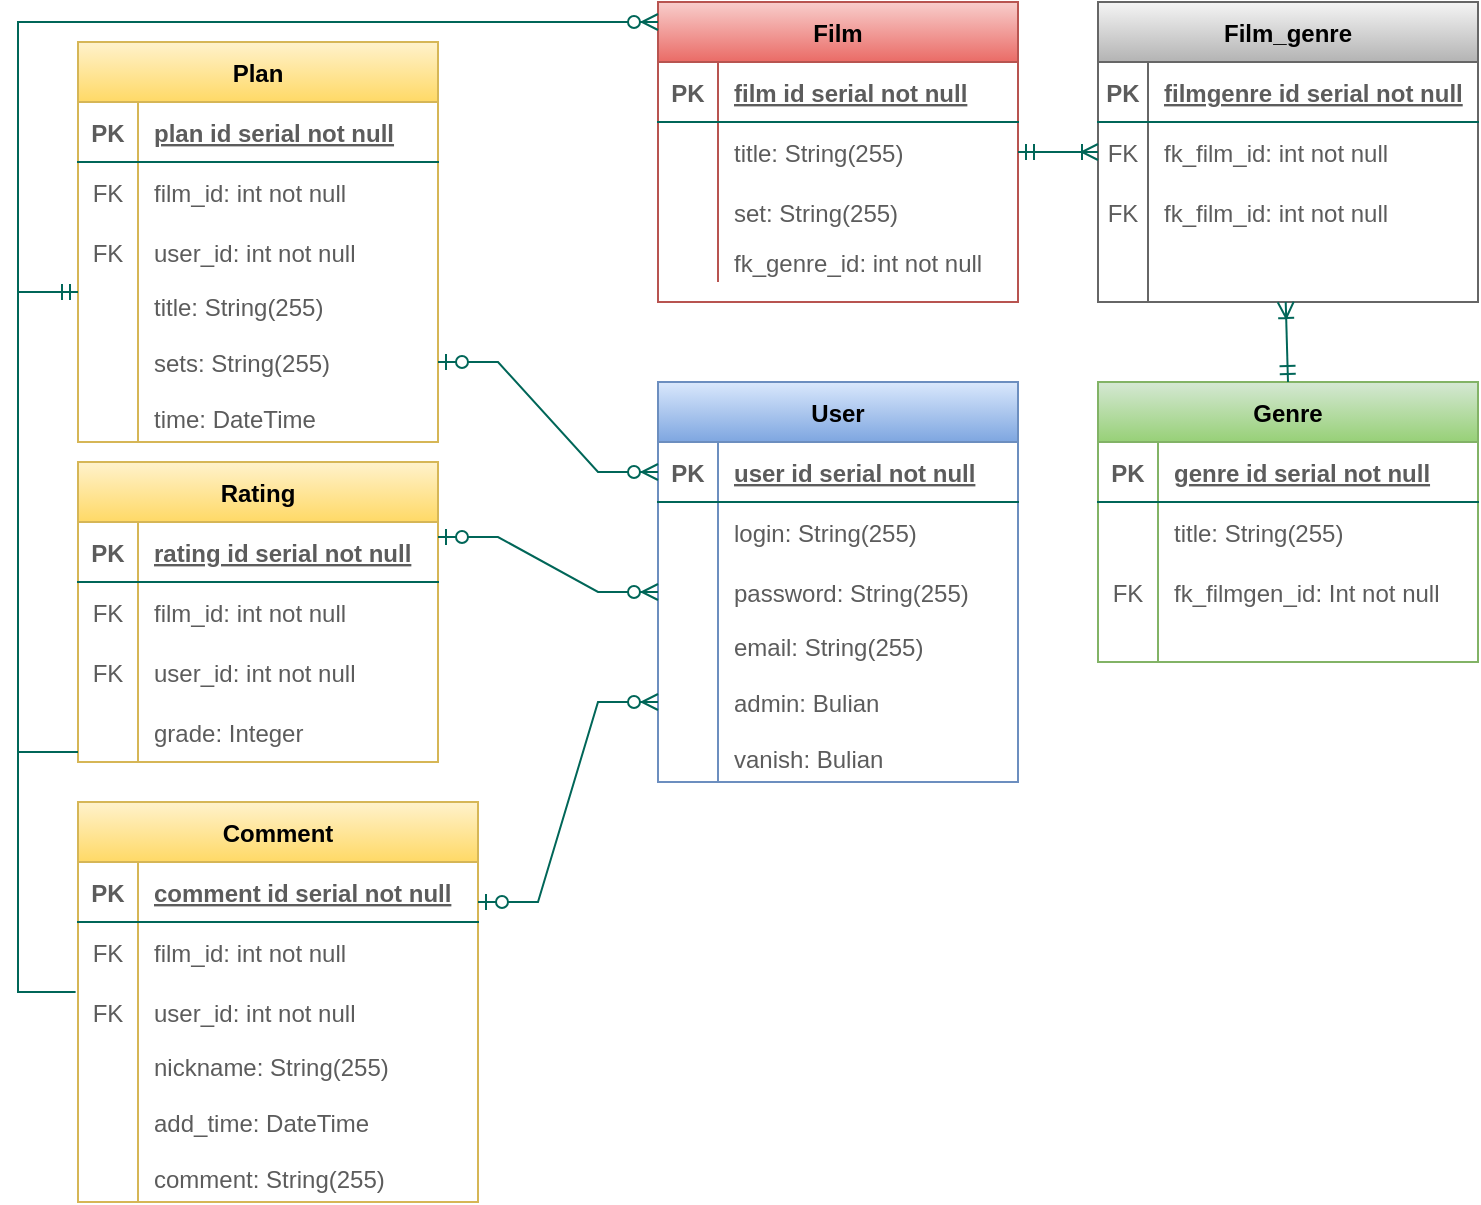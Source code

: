 <mxfile version="16.2.6" type="device"><diagram id="C5RBs43oDa-KdzZeNtuy" name="Page-1"><mxGraphModel dx="674" dy="732" grid="1" gridSize="10" guides="1" tooltips="1" connect="1" arrows="1" fold="1" page="1" pageScale="1" pageWidth="827" pageHeight="1169" math="0" shadow="0"><root><mxCell id="WIyWlLk6GJQsqaUBKTNV-0"/><mxCell id="WIyWlLk6GJQsqaUBKTNV-1" parent="WIyWlLk6GJQsqaUBKTNV-0"/><mxCell id="7PtZCL9ghl5IXicYN3gm-0" value="User" style="shape=table;startSize=30;container=1;collapsible=1;childLayout=tableLayout;fixedRows=1;rowLines=0;fontStyle=1;align=center;resizeLast=1;fillColor=#dae8fc;strokeColor=#6c8ebf;gradientColor=#7ea6e0;" parent="WIyWlLk6GJQsqaUBKTNV-1" vertex="1"><mxGeometry x="370" y="230" width="180" height="200" as="geometry"/></mxCell><mxCell id="7PtZCL9ghl5IXicYN3gm-1" value="" style="shape=partialRectangle;collapsible=0;dropTarget=0;pointerEvents=0;fillColor=none;top=0;left=0;bottom=1;right=0;points=[[0,0.5],[1,0.5]];portConstraint=eastwest;strokeColor=#006658;fontColor=#5C5C5C;" parent="7PtZCL9ghl5IXicYN3gm-0" vertex="1"><mxGeometry y="30" width="180" height="30" as="geometry"/></mxCell><mxCell id="7PtZCL9ghl5IXicYN3gm-2" value="PK" style="shape=partialRectangle;connectable=0;fillColor=none;top=0;left=0;bottom=0;right=0;fontStyle=1;overflow=hidden;strokeColor=#006658;fontColor=#5C5C5C;" parent="7PtZCL9ghl5IXicYN3gm-1" vertex="1"><mxGeometry width="30" height="30" as="geometry"><mxRectangle width="30" height="30" as="alternateBounds"/></mxGeometry></mxCell><mxCell id="7PtZCL9ghl5IXicYN3gm-3" value="user id serial not null" style="shape=partialRectangle;connectable=0;fillColor=none;top=0;left=0;bottom=0;right=0;align=left;spacingLeft=6;fontStyle=5;overflow=hidden;strokeColor=#006658;fontColor=#5C5C5C;" parent="7PtZCL9ghl5IXicYN3gm-1" vertex="1"><mxGeometry x="30" width="150" height="30" as="geometry"><mxRectangle width="150" height="30" as="alternateBounds"/></mxGeometry></mxCell><mxCell id="7PtZCL9ghl5IXicYN3gm-4" value="" style="shape=partialRectangle;collapsible=0;dropTarget=0;pointerEvents=0;fillColor=none;top=0;left=0;bottom=0;right=0;points=[[0,0.5],[1,0.5]];portConstraint=eastwest;strokeColor=#006658;fontColor=#5C5C5C;" parent="7PtZCL9ghl5IXicYN3gm-0" vertex="1"><mxGeometry y="60" width="180" height="30" as="geometry"/></mxCell><mxCell id="7PtZCL9ghl5IXicYN3gm-5" value="" style="shape=partialRectangle;connectable=0;fillColor=none;top=0;left=0;bottom=0;right=0;editable=1;overflow=hidden;strokeColor=#006658;fontColor=#5C5C5C;" parent="7PtZCL9ghl5IXicYN3gm-4" vertex="1"><mxGeometry width="30" height="30" as="geometry"><mxRectangle width="30" height="30" as="alternateBounds"/></mxGeometry></mxCell><mxCell id="7PtZCL9ghl5IXicYN3gm-6" value="login: String(255)" style="shape=partialRectangle;connectable=0;fillColor=none;top=0;left=0;bottom=0;right=0;align=left;spacingLeft=6;overflow=hidden;strokeColor=#006658;fontColor=#5C5C5C;" parent="7PtZCL9ghl5IXicYN3gm-4" vertex="1"><mxGeometry x="30" width="150" height="30" as="geometry"><mxRectangle width="150" height="30" as="alternateBounds"/></mxGeometry></mxCell><mxCell id="7PtZCL9ghl5IXicYN3gm-7" value="" style="shape=partialRectangle;collapsible=0;dropTarget=0;pointerEvents=0;fillColor=none;top=0;left=0;bottom=0;right=0;points=[[0,0.5],[1,0.5]];portConstraint=eastwest;strokeColor=#006658;fontColor=#5C5C5C;" parent="7PtZCL9ghl5IXicYN3gm-0" vertex="1"><mxGeometry y="90" width="180" height="30" as="geometry"/></mxCell><mxCell id="7PtZCL9ghl5IXicYN3gm-8" value="" style="shape=partialRectangle;connectable=0;fillColor=none;top=0;left=0;bottom=0;right=0;editable=1;overflow=hidden;strokeColor=#006658;fontColor=#5C5C5C;" parent="7PtZCL9ghl5IXicYN3gm-7" vertex="1"><mxGeometry width="30" height="30" as="geometry"><mxRectangle width="30" height="30" as="alternateBounds"/></mxGeometry></mxCell><mxCell id="7PtZCL9ghl5IXicYN3gm-9" value="password: String(255)" style="shape=partialRectangle;connectable=0;fillColor=none;top=0;left=0;bottom=0;right=0;align=left;spacingLeft=6;overflow=hidden;strokeColor=#006658;fontColor=#5C5C5C;" parent="7PtZCL9ghl5IXicYN3gm-7" vertex="1"><mxGeometry x="30" width="150" height="30" as="geometry"><mxRectangle width="150" height="30" as="alternateBounds"/></mxGeometry></mxCell><mxCell id="7PtZCL9ghl5IXicYN3gm-10" value="" style="shape=partialRectangle;collapsible=0;dropTarget=0;pointerEvents=0;fillColor=none;top=0;left=0;bottom=0;right=0;points=[[0,0.5],[1,0.5]];portConstraint=eastwest;strokeColor=#006658;fontColor=#5C5C5C;" parent="7PtZCL9ghl5IXicYN3gm-0" vertex="1"><mxGeometry y="120" width="180" height="80" as="geometry"/></mxCell><mxCell id="7PtZCL9ghl5IXicYN3gm-11" value="" style="shape=partialRectangle;connectable=0;fillColor=none;top=0;left=0;bottom=0;right=0;editable=1;overflow=hidden;strokeColor=#006658;fontColor=#5C5C5C;" parent="7PtZCL9ghl5IXicYN3gm-10" vertex="1"><mxGeometry width="30" height="80" as="geometry"><mxRectangle width="30" height="80" as="alternateBounds"/></mxGeometry></mxCell><mxCell id="7PtZCL9ghl5IXicYN3gm-12" value="email: String(255)&#10;&#10;admin: Bulian&#10;&#10;vanish: Bulian" style="shape=partialRectangle;connectable=0;fillColor=none;top=0;left=0;bottom=0;right=0;align=left;spacingLeft=6;overflow=hidden;strokeColor=#006658;fontColor=#5C5C5C;" parent="7PtZCL9ghl5IXicYN3gm-10" vertex="1"><mxGeometry x="30" width="150" height="80" as="geometry"><mxRectangle width="150" height="80" as="alternateBounds"/></mxGeometry></mxCell><mxCell id="7PtZCL9ghl5IXicYN3gm-36" value="Film" style="shape=table;startSize=30;container=1;collapsible=1;childLayout=tableLayout;fixedRows=1;rowLines=0;fontStyle=1;align=center;resizeLast=1;fillColor=#f8cecc;strokeColor=#b85450;gradientColor=#ea6b66;" parent="WIyWlLk6GJQsqaUBKTNV-1" vertex="1"><mxGeometry x="370" y="40" width="180" height="150" as="geometry"/></mxCell><mxCell id="7PtZCL9ghl5IXicYN3gm-37" value="" style="shape=partialRectangle;collapsible=0;dropTarget=0;pointerEvents=0;fillColor=none;top=0;left=0;bottom=1;right=0;points=[[0,0.5],[1,0.5]];portConstraint=eastwest;strokeColor=#006658;fontColor=#5C5C5C;" parent="7PtZCL9ghl5IXicYN3gm-36" vertex="1"><mxGeometry y="30" width="180" height="30" as="geometry"/></mxCell><mxCell id="7PtZCL9ghl5IXicYN3gm-38" value="PK" style="shape=partialRectangle;connectable=0;fillColor=none;top=0;left=0;bottom=0;right=0;fontStyle=1;overflow=hidden;strokeColor=#006658;fontColor=#5C5C5C;" parent="7PtZCL9ghl5IXicYN3gm-37" vertex="1"><mxGeometry width="30" height="30" as="geometry"><mxRectangle width="30" height="30" as="alternateBounds"/></mxGeometry></mxCell><mxCell id="7PtZCL9ghl5IXicYN3gm-39" value="film id serial not null" style="shape=partialRectangle;connectable=0;fillColor=none;top=0;left=0;bottom=0;right=0;align=left;spacingLeft=6;fontStyle=5;overflow=hidden;strokeColor=#006658;fontColor=#5C5C5C;" parent="7PtZCL9ghl5IXicYN3gm-37" vertex="1"><mxGeometry x="30" width="150" height="30" as="geometry"><mxRectangle width="150" height="30" as="alternateBounds"/></mxGeometry></mxCell><mxCell id="7PtZCL9ghl5IXicYN3gm-40" value="" style="shape=partialRectangle;collapsible=0;dropTarget=0;pointerEvents=0;fillColor=none;top=0;left=0;bottom=0;right=0;points=[[0,0.5],[1,0.5]];portConstraint=eastwest;strokeColor=#006658;fontColor=#5C5C5C;" parent="7PtZCL9ghl5IXicYN3gm-36" vertex="1"><mxGeometry y="60" width="180" height="30" as="geometry"/></mxCell><mxCell id="7PtZCL9ghl5IXicYN3gm-41" value="" style="shape=partialRectangle;connectable=0;fillColor=none;top=0;left=0;bottom=0;right=0;editable=1;overflow=hidden;strokeColor=#006658;fontColor=#5C5C5C;" parent="7PtZCL9ghl5IXicYN3gm-40" vertex="1"><mxGeometry width="30" height="30" as="geometry"><mxRectangle width="30" height="30" as="alternateBounds"/></mxGeometry></mxCell><mxCell id="7PtZCL9ghl5IXicYN3gm-42" value="title: String(255)" style="shape=partialRectangle;connectable=0;fillColor=none;top=0;left=0;bottom=0;right=0;align=left;spacingLeft=6;overflow=hidden;strokeColor=#006658;fontColor=#5C5C5C;" parent="7PtZCL9ghl5IXicYN3gm-40" vertex="1"><mxGeometry x="30" width="150" height="30" as="geometry"><mxRectangle width="150" height="30" as="alternateBounds"/></mxGeometry></mxCell><mxCell id="7PtZCL9ghl5IXicYN3gm-43" value="" style="shape=partialRectangle;collapsible=0;dropTarget=0;pointerEvents=0;fillColor=none;top=0;left=0;bottom=0;right=0;points=[[0,0.5],[1,0.5]];portConstraint=eastwest;strokeColor=#006658;fontColor=#5C5C5C;" parent="7PtZCL9ghl5IXicYN3gm-36" vertex="1"><mxGeometry y="90" width="180" height="30" as="geometry"/></mxCell><mxCell id="7PtZCL9ghl5IXicYN3gm-44" value="" style="shape=partialRectangle;connectable=0;fillColor=none;top=0;left=0;bottom=0;right=0;editable=1;overflow=hidden;strokeColor=#006658;fontColor=#5C5C5C;" parent="7PtZCL9ghl5IXicYN3gm-43" vertex="1"><mxGeometry width="30" height="30" as="geometry"><mxRectangle width="30" height="30" as="alternateBounds"/></mxGeometry></mxCell><mxCell id="7PtZCL9ghl5IXicYN3gm-45" value="set: String(255)" style="shape=partialRectangle;connectable=0;fillColor=none;top=0;left=0;bottom=0;right=0;align=left;spacingLeft=6;overflow=hidden;strokeColor=#006658;fontColor=#5C5C5C;" parent="7PtZCL9ghl5IXicYN3gm-43" vertex="1"><mxGeometry x="30" width="150" height="30" as="geometry"><mxRectangle width="150" height="30" as="alternateBounds"/></mxGeometry></mxCell><mxCell id="7PtZCL9ghl5IXicYN3gm-46" value="" style="shape=partialRectangle;collapsible=0;dropTarget=0;pointerEvents=0;fillColor=none;top=0;left=0;bottom=0;right=0;points=[[0,0.5],[1,0.5]];portConstraint=eastwest;strokeColor=#006658;fontColor=#5C5C5C;" parent="7PtZCL9ghl5IXicYN3gm-36" vertex="1"><mxGeometry y="120" width="180" height="20" as="geometry"/></mxCell><mxCell id="7PtZCL9ghl5IXicYN3gm-47" value="&#10;&#10;FK" style="shape=partialRectangle;connectable=0;fillColor=none;top=0;left=0;bottom=0;right=0;editable=1;overflow=hidden;strokeColor=#006658;fontColor=#5C5C5C;" parent="7PtZCL9ghl5IXicYN3gm-46" vertex="1"><mxGeometry width="30" height="20" as="geometry"><mxRectangle width="30" height="20" as="alternateBounds"/></mxGeometry></mxCell><mxCell id="7PtZCL9ghl5IXicYN3gm-48" value="fk_genre_id: int not null" style="shape=partialRectangle;connectable=0;fillColor=none;top=0;left=0;bottom=0;right=0;align=left;spacingLeft=6;overflow=hidden;strokeColor=#006658;fontColor=#5C5C5C;" parent="7PtZCL9ghl5IXicYN3gm-46" vertex="1"><mxGeometry x="30" width="150" height="20" as="geometry"><mxRectangle width="150" height="20" as="alternateBounds"/></mxGeometry></mxCell><mxCell id="7PtZCL9ghl5IXicYN3gm-51" value="Genre" style="shape=table;startSize=30;container=1;collapsible=1;childLayout=tableLayout;fixedRows=1;rowLines=0;fontStyle=1;align=center;resizeLast=1;fillColor=#d5e8d4;strokeColor=#82b366;gradientColor=#97d077;" parent="WIyWlLk6GJQsqaUBKTNV-1" vertex="1"><mxGeometry x="590" y="230" width="190" height="140" as="geometry"/></mxCell><mxCell id="7PtZCL9ghl5IXicYN3gm-52" value="" style="shape=partialRectangle;collapsible=0;dropTarget=0;pointerEvents=0;fillColor=none;top=0;left=0;bottom=1;right=0;points=[[0,0.5],[1,0.5]];portConstraint=eastwest;strokeColor=#006658;fontColor=#5C5C5C;" parent="7PtZCL9ghl5IXicYN3gm-51" vertex="1"><mxGeometry y="30" width="190" height="30" as="geometry"/></mxCell><mxCell id="7PtZCL9ghl5IXicYN3gm-53" value="PK" style="shape=partialRectangle;connectable=0;fillColor=none;top=0;left=0;bottom=0;right=0;fontStyle=1;overflow=hidden;strokeColor=#006658;fontColor=#5C5C5C;" parent="7PtZCL9ghl5IXicYN3gm-52" vertex="1"><mxGeometry width="30" height="30" as="geometry"><mxRectangle width="30" height="30" as="alternateBounds"/></mxGeometry></mxCell><mxCell id="7PtZCL9ghl5IXicYN3gm-54" value="genre id serial not null" style="shape=partialRectangle;connectable=0;fillColor=none;top=0;left=0;bottom=0;right=0;align=left;spacingLeft=6;fontStyle=5;overflow=hidden;strokeColor=#006658;fontColor=#5C5C5C;" parent="7PtZCL9ghl5IXicYN3gm-52" vertex="1"><mxGeometry x="30" width="160" height="30" as="geometry"><mxRectangle width="160" height="30" as="alternateBounds"/></mxGeometry></mxCell><mxCell id="7PtZCL9ghl5IXicYN3gm-55" value="" style="shape=partialRectangle;collapsible=0;dropTarget=0;pointerEvents=0;fillColor=none;top=0;left=0;bottom=0;right=0;points=[[0,0.5],[1,0.5]];portConstraint=eastwest;strokeColor=#006658;fontColor=#5C5C5C;" parent="7PtZCL9ghl5IXicYN3gm-51" vertex="1"><mxGeometry y="60" width="190" height="30" as="geometry"/></mxCell><mxCell id="7PtZCL9ghl5IXicYN3gm-56" value="" style="shape=partialRectangle;connectable=0;fillColor=none;top=0;left=0;bottom=0;right=0;editable=1;overflow=hidden;strokeColor=#006658;fontColor=#5C5C5C;" parent="7PtZCL9ghl5IXicYN3gm-55" vertex="1"><mxGeometry width="30" height="30" as="geometry"><mxRectangle width="30" height="30" as="alternateBounds"/></mxGeometry></mxCell><mxCell id="7PtZCL9ghl5IXicYN3gm-57" value="title: String(255)" style="shape=partialRectangle;connectable=0;fillColor=none;top=0;left=0;bottom=0;right=0;align=left;spacingLeft=6;overflow=hidden;strokeColor=#006658;fontColor=#5C5C5C;" parent="7PtZCL9ghl5IXicYN3gm-55" vertex="1"><mxGeometry x="30" width="160" height="30" as="geometry"><mxRectangle width="160" height="30" as="alternateBounds"/></mxGeometry></mxCell><mxCell id="7PtZCL9ghl5IXicYN3gm-58" value="" style="shape=partialRectangle;collapsible=0;dropTarget=0;pointerEvents=0;fillColor=none;top=0;left=0;bottom=0;right=0;points=[[0,0.5],[1,0.5]];portConstraint=eastwest;strokeColor=#006658;fontColor=#5C5C5C;" parent="7PtZCL9ghl5IXicYN3gm-51" vertex="1"><mxGeometry y="90" width="190" height="30" as="geometry"/></mxCell><mxCell id="7PtZCL9ghl5IXicYN3gm-59" value="FK" style="shape=partialRectangle;connectable=0;fillColor=none;top=0;left=0;bottom=0;right=0;editable=1;overflow=hidden;strokeColor=#006658;fontColor=#5C5C5C;" parent="7PtZCL9ghl5IXicYN3gm-58" vertex="1"><mxGeometry width="30" height="30" as="geometry"><mxRectangle width="30" height="30" as="alternateBounds"/></mxGeometry></mxCell><mxCell id="7PtZCL9ghl5IXicYN3gm-60" value="fk_filmgen_id: Int not null" style="shape=partialRectangle;connectable=0;fillColor=none;top=0;left=0;bottom=0;right=0;align=left;spacingLeft=6;overflow=hidden;strokeColor=#006658;fontColor=#5C5C5C;" parent="7PtZCL9ghl5IXicYN3gm-58" vertex="1"><mxGeometry x="30" width="160" height="30" as="geometry"><mxRectangle width="160" height="30" as="alternateBounds"/></mxGeometry></mxCell><mxCell id="7PtZCL9ghl5IXicYN3gm-61" value="" style="shape=partialRectangle;collapsible=0;dropTarget=0;pointerEvents=0;fillColor=none;top=0;left=0;bottom=0;right=0;points=[[0,0.5],[1,0.5]];portConstraint=eastwest;strokeColor=#006658;fontColor=#5C5C5C;" parent="7PtZCL9ghl5IXicYN3gm-51" vertex="1"><mxGeometry y="120" width="190" height="20" as="geometry"/></mxCell><mxCell id="7PtZCL9ghl5IXicYN3gm-62" value="" style="shape=partialRectangle;connectable=0;fillColor=none;top=0;left=0;bottom=0;right=0;editable=1;overflow=hidden;strokeColor=#006658;fontColor=#5C5C5C;" parent="7PtZCL9ghl5IXicYN3gm-61" vertex="1"><mxGeometry width="30" height="20" as="geometry"><mxRectangle width="30" height="20" as="alternateBounds"/></mxGeometry></mxCell><mxCell id="7PtZCL9ghl5IXicYN3gm-63" value="" style="shape=partialRectangle;connectable=0;fillColor=none;top=0;left=0;bottom=0;right=0;align=left;spacingLeft=6;overflow=hidden;strokeColor=#006658;fontColor=#5C5C5C;" parent="7PtZCL9ghl5IXicYN3gm-61" vertex="1"><mxGeometry x="30" width="160" height="20" as="geometry"><mxRectangle width="160" height="20" as="alternateBounds"/></mxGeometry></mxCell><mxCell id="7PtZCL9ghl5IXicYN3gm-64" value="Film_genre" style="shape=table;startSize=30;container=1;collapsible=1;childLayout=tableLayout;fixedRows=1;rowLines=0;fontStyle=1;align=center;resizeLast=1;fillColor=#f5f5f5;strokeColor=#666666;gradientColor=#b3b3b3;" parent="WIyWlLk6GJQsqaUBKTNV-1" vertex="1"><mxGeometry x="590" y="40" width="190" height="150" as="geometry"/></mxCell><mxCell id="7PtZCL9ghl5IXicYN3gm-65" value="" style="shape=partialRectangle;collapsible=0;dropTarget=0;pointerEvents=0;fillColor=none;top=0;left=0;bottom=1;right=0;points=[[0,0.5],[1,0.5]];portConstraint=eastwest;strokeColor=#006658;fontColor=#5C5C5C;" parent="7PtZCL9ghl5IXicYN3gm-64" vertex="1"><mxGeometry y="30" width="190" height="30" as="geometry"/></mxCell><mxCell id="7PtZCL9ghl5IXicYN3gm-66" value="PK" style="shape=partialRectangle;connectable=0;fillColor=none;top=0;left=0;bottom=0;right=0;fontStyle=1;overflow=hidden;strokeColor=#006658;fontColor=#5C5C5C;" parent="7PtZCL9ghl5IXicYN3gm-65" vertex="1"><mxGeometry width="25" height="30" as="geometry"><mxRectangle width="25" height="30" as="alternateBounds"/></mxGeometry></mxCell><mxCell id="7PtZCL9ghl5IXicYN3gm-67" value="filmgenre id serial not null" style="shape=partialRectangle;connectable=0;fillColor=none;top=0;left=0;bottom=0;right=0;align=left;spacingLeft=6;fontStyle=5;overflow=hidden;strokeColor=#006658;fontColor=#5C5C5C;" parent="7PtZCL9ghl5IXicYN3gm-65" vertex="1"><mxGeometry x="25" width="165" height="30" as="geometry"><mxRectangle width="165" height="30" as="alternateBounds"/></mxGeometry></mxCell><mxCell id="7PtZCL9ghl5IXicYN3gm-68" value="" style="shape=partialRectangle;collapsible=0;dropTarget=0;pointerEvents=0;fillColor=none;top=0;left=0;bottom=0;right=0;points=[[0,0.5],[1,0.5]];portConstraint=eastwest;strokeColor=#006658;fontColor=#5C5C5C;" parent="7PtZCL9ghl5IXicYN3gm-64" vertex="1"><mxGeometry y="60" width="190" height="30" as="geometry"/></mxCell><mxCell id="7PtZCL9ghl5IXicYN3gm-69" value="FK" style="shape=partialRectangle;connectable=0;fillColor=none;top=0;left=0;bottom=0;right=0;editable=1;overflow=hidden;strokeColor=#006658;fontColor=#5C5C5C;" parent="7PtZCL9ghl5IXicYN3gm-68" vertex="1"><mxGeometry width="25" height="30" as="geometry"><mxRectangle width="25" height="30" as="alternateBounds"/></mxGeometry></mxCell><mxCell id="7PtZCL9ghl5IXicYN3gm-70" value="fk_film_id: int not null" style="shape=partialRectangle;connectable=0;fillColor=none;top=0;left=0;bottom=0;right=0;align=left;spacingLeft=6;overflow=hidden;strokeColor=#006658;fontColor=#5C5C5C;" parent="7PtZCL9ghl5IXicYN3gm-68" vertex="1"><mxGeometry x="25" width="165" height="30" as="geometry"><mxRectangle width="165" height="30" as="alternateBounds"/></mxGeometry></mxCell><mxCell id="7PtZCL9ghl5IXicYN3gm-71" value="" style="shape=partialRectangle;collapsible=0;dropTarget=0;pointerEvents=0;fillColor=none;top=0;left=0;bottom=0;right=0;points=[[0,0.5],[1,0.5]];portConstraint=eastwest;strokeColor=#006658;fontColor=#5C5C5C;" parent="7PtZCL9ghl5IXicYN3gm-64" vertex="1"><mxGeometry y="90" width="190" height="30" as="geometry"/></mxCell><mxCell id="7PtZCL9ghl5IXicYN3gm-72" value="FK" style="shape=partialRectangle;connectable=0;fillColor=none;top=0;left=0;bottom=0;right=0;editable=1;overflow=hidden;strokeColor=#006658;fontColor=#5C5C5C;" parent="7PtZCL9ghl5IXicYN3gm-71" vertex="1"><mxGeometry width="25" height="30" as="geometry"><mxRectangle width="25" height="30" as="alternateBounds"/></mxGeometry></mxCell><mxCell id="7PtZCL9ghl5IXicYN3gm-73" value="fk_film_id: int not null" style="shape=partialRectangle;connectable=0;fillColor=none;top=0;left=0;bottom=0;right=0;align=left;spacingLeft=6;overflow=hidden;strokeColor=#006658;fontColor=#5C5C5C;" parent="7PtZCL9ghl5IXicYN3gm-71" vertex="1"><mxGeometry x="25" width="165" height="30" as="geometry"><mxRectangle width="165" height="30" as="alternateBounds"/></mxGeometry></mxCell><mxCell id="7PtZCL9ghl5IXicYN3gm-74" value="" style="shape=partialRectangle;collapsible=0;dropTarget=0;pointerEvents=0;fillColor=none;top=0;left=0;bottom=0;right=0;points=[[0,0.5],[1,0.5]];portConstraint=eastwest;strokeColor=#006658;fontColor=#5C5C5C;" parent="7PtZCL9ghl5IXicYN3gm-64" vertex="1"><mxGeometry y="120" width="190" height="30" as="geometry"/></mxCell><mxCell id="7PtZCL9ghl5IXicYN3gm-75" value="" style="shape=partialRectangle;connectable=0;fillColor=none;top=0;left=0;bottom=0;right=0;editable=1;overflow=hidden;strokeColor=#006658;fontColor=#5C5C5C;" parent="7PtZCL9ghl5IXicYN3gm-74" vertex="1"><mxGeometry width="25" height="30" as="geometry"><mxRectangle width="25" height="30" as="alternateBounds"/></mxGeometry></mxCell><mxCell id="7PtZCL9ghl5IXicYN3gm-76" value="" style="shape=partialRectangle;connectable=0;fillColor=none;top=0;left=0;bottom=0;right=0;align=left;spacingLeft=6;overflow=hidden;strokeColor=#006658;fontColor=#5C5C5C;" parent="7PtZCL9ghl5IXicYN3gm-74" vertex="1"><mxGeometry x="25" width="165" height="30" as="geometry"><mxRectangle width="165" height="30" as="alternateBounds"/></mxGeometry></mxCell><mxCell id="7PtZCL9ghl5IXicYN3gm-77" value="" style="fontSize=12;html=1;endArrow=ERoneToMany;startArrow=ERmandOne;exitX=0.5;exitY=0;exitDx=0;exitDy=0;entryX=0.494;entryY=1;entryDx=0;entryDy=0;entryPerimeter=0;strokeColor=#006658;fontColor=#5C5C5C;" parent="WIyWlLk6GJQsqaUBKTNV-1" source="7PtZCL9ghl5IXicYN3gm-51" target="7PtZCL9ghl5IXicYN3gm-74" edge="1"><mxGeometry width="100" height="100" relative="1" as="geometry"><mxPoint x="560" y="85" as="sourcePoint"/><mxPoint x="690" y="190" as="targetPoint"/></mxGeometry></mxCell><mxCell id="7PtZCL9ghl5IXicYN3gm-78" value="" style="fontSize=12;html=1;endArrow=ERoneToMany;startArrow=ERmandOne;exitX=1;exitY=0.5;exitDx=0;exitDy=0;entryX=0;entryY=0.5;entryDx=0;entryDy=0;strokeColor=#006658;fontColor=#5C5C5C;" parent="WIyWlLk6GJQsqaUBKTNV-1" source="7PtZCL9ghl5IXicYN3gm-40" target="7PtZCL9ghl5IXicYN3gm-68" edge="1"><mxGeometry width="100" height="100" relative="1" as="geometry"><mxPoint x="581.08" y="140" as="sourcePoint"/><mxPoint x="580.0" y="80" as="targetPoint"/></mxGeometry></mxCell><mxCell id="7PtZCL9ghl5IXicYN3gm-79" value="Plan" style="shape=table;startSize=30;container=1;collapsible=1;childLayout=tableLayout;fixedRows=1;rowLines=0;fontStyle=1;align=center;resizeLast=1;fillColor=#fff2cc;strokeColor=#d6b656;gradientColor=#ffd966;" parent="WIyWlLk6GJQsqaUBKTNV-1" vertex="1"><mxGeometry x="80" y="60" width="180" height="200" as="geometry"/></mxCell><mxCell id="7PtZCL9ghl5IXicYN3gm-80" value="" style="shape=partialRectangle;collapsible=0;dropTarget=0;pointerEvents=0;fillColor=none;top=0;left=0;bottom=1;right=0;points=[[0,0.5],[1,0.5]];portConstraint=eastwest;strokeColor=#006658;fontColor=#5C5C5C;" parent="7PtZCL9ghl5IXicYN3gm-79" vertex="1"><mxGeometry y="30" width="180" height="30" as="geometry"/></mxCell><mxCell id="7PtZCL9ghl5IXicYN3gm-81" value="PK" style="shape=partialRectangle;connectable=0;fillColor=none;top=0;left=0;bottom=0;right=0;fontStyle=1;overflow=hidden;strokeColor=#006658;fontColor=#5C5C5C;" parent="7PtZCL9ghl5IXicYN3gm-80" vertex="1"><mxGeometry width="30" height="30" as="geometry"><mxRectangle width="30" height="30" as="alternateBounds"/></mxGeometry></mxCell><mxCell id="7PtZCL9ghl5IXicYN3gm-82" value="plan id serial not null" style="shape=partialRectangle;connectable=0;fillColor=none;top=0;left=0;bottom=0;right=0;align=left;spacingLeft=6;fontStyle=5;overflow=hidden;strokeColor=#006658;fontColor=#5C5C5C;" parent="7PtZCL9ghl5IXicYN3gm-80" vertex="1"><mxGeometry x="30" width="150" height="30" as="geometry"><mxRectangle width="150" height="30" as="alternateBounds"/></mxGeometry></mxCell><mxCell id="7PtZCL9ghl5IXicYN3gm-83" value="" style="shape=partialRectangle;collapsible=0;dropTarget=0;pointerEvents=0;fillColor=none;top=0;left=0;bottom=0;right=0;points=[[0,0.5],[1,0.5]];portConstraint=eastwest;strokeColor=#006658;fontColor=#5C5C5C;" parent="7PtZCL9ghl5IXicYN3gm-79" vertex="1"><mxGeometry y="60" width="180" height="30" as="geometry"/></mxCell><mxCell id="7PtZCL9ghl5IXicYN3gm-84" value="FK" style="shape=partialRectangle;connectable=0;fillColor=none;top=0;left=0;bottom=0;right=0;editable=1;overflow=hidden;strokeColor=#006658;fontColor=#5C5C5C;" parent="7PtZCL9ghl5IXicYN3gm-83" vertex="1"><mxGeometry width="30" height="30" as="geometry"><mxRectangle width="30" height="30" as="alternateBounds"/></mxGeometry></mxCell><mxCell id="7PtZCL9ghl5IXicYN3gm-85" value="film_id: int not null" style="shape=partialRectangle;connectable=0;fillColor=none;top=0;left=0;bottom=0;right=0;align=left;spacingLeft=6;overflow=hidden;strokeColor=#006658;fontColor=#5C5C5C;" parent="7PtZCL9ghl5IXicYN3gm-83" vertex="1"><mxGeometry x="30" width="150" height="30" as="geometry"><mxRectangle width="150" height="30" as="alternateBounds"/></mxGeometry></mxCell><mxCell id="7PtZCL9ghl5IXicYN3gm-86" value="" style="shape=partialRectangle;collapsible=0;dropTarget=0;pointerEvents=0;fillColor=none;top=0;left=0;bottom=0;right=0;points=[[0,0.5],[1,0.5]];portConstraint=eastwest;strokeColor=#006658;fontColor=#5C5C5C;" parent="7PtZCL9ghl5IXicYN3gm-79" vertex="1"><mxGeometry y="90" width="180" height="30" as="geometry"/></mxCell><mxCell id="7PtZCL9ghl5IXicYN3gm-87" value="FK" style="shape=partialRectangle;connectable=0;fillColor=none;top=0;left=0;bottom=0;right=0;editable=1;overflow=hidden;strokeColor=#006658;fontColor=#5C5C5C;" parent="7PtZCL9ghl5IXicYN3gm-86" vertex="1"><mxGeometry width="30" height="30" as="geometry"><mxRectangle width="30" height="30" as="alternateBounds"/></mxGeometry></mxCell><mxCell id="7PtZCL9ghl5IXicYN3gm-88" value="user_id: int not null" style="shape=partialRectangle;connectable=0;fillColor=none;top=0;left=0;bottom=0;right=0;align=left;spacingLeft=6;overflow=hidden;strokeColor=#006658;fontColor=#5C5C5C;" parent="7PtZCL9ghl5IXicYN3gm-86" vertex="1"><mxGeometry x="30" width="150" height="30" as="geometry"><mxRectangle width="150" height="30" as="alternateBounds"/></mxGeometry></mxCell><mxCell id="7PtZCL9ghl5IXicYN3gm-89" value="" style="shape=partialRectangle;collapsible=0;dropTarget=0;pointerEvents=0;fillColor=none;top=0;left=0;bottom=0;right=0;points=[[0,0.5],[1,0.5]];portConstraint=eastwest;strokeColor=#006658;fontColor=#5C5C5C;" parent="7PtZCL9ghl5IXicYN3gm-79" vertex="1"><mxGeometry y="120" width="180" height="80" as="geometry"/></mxCell><mxCell id="7PtZCL9ghl5IXicYN3gm-90" value="" style="shape=partialRectangle;connectable=0;fillColor=none;top=0;left=0;bottom=0;right=0;editable=1;overflow=hidden;strokeColor=#006658;fontColor=#5C5C5C;" parent="7PtZCL9ghl5IXicYN3gm-89" vertex="1"><mxGeometry width="30" height="80" as="geometry"><mxRectangle width="30" height="80" as="alternateBounds"/></mxGeometry></mxCell><mxCell id="7PtZCL9ghl5IXicYN3gm-91" value="title: String(255)&#10;&#10;sets: String(255)&#10;&#10;time: DateTime" style="shape=partialRectangle;connectable=0;fillColor=none;top=0;left=0;bottom=0;right=0;align=left;spacingLeft=6;overflow=hidden;strokeColor=#006658;fontColor=#5C5C5C;" parent="7PtZCL9ghl5IXicYN3gm-89" vertex="1"><mxGeometry x="30" width="150" height="80" as="geometry"><mxRectangle width="150" height="80" as="alternateBounds"/></mxGeometry></mxCell><mxCell id="7PtZCL9ghl5IXicYN3gm-92" value="Rating" style="shape=table;startSize=30;container=1;collapsible=1;childLayout=tableLayout;fixedRows=1;rowLines=0;fontStyle=1;align=center;resizeLast=1;fillColor=#fff2cc;strokeColor=#d6b656;gradientColor=#ffd966;" parent="WIyWlLk6GJQsqaUBKTNV-1" vertex="1"><mxGeometry x="80" y="270" width="180" height="150" as="geometry"/></mxCell><mxCell id="7PtZCL9ghl5IXicYN3gm-93" value="" style="shape=partialRectangle;collapsible=0;dropTarget=0;pointerEvents=0;fillColor=none;top=0;left=0;bottom=1;right=0;points=[[0,0.5],[1,0.5]];portConstraint=eastwest;strokeColor=#006658;fontColor=#5C5C5C;" parent="7PtZCL9ghl5IXicYN3gm-92" vertex="1"><mxGeometry y="30" width="180" height="30" as="geometry"/></mxCell><mxCell id="7PtZCL9ghl5IXicYN3gm-94" value="PK" style="shape=partialRectangle;connectable=0;fillColor=none;top=0;left=0;bottom=0;right=0;fontStyle=1;overflow=hidden;strokeColor=#006658;fontColor=#5C5C5C;" parent="7PtZCL9ghl5IXicYN3gm-93" vertex="1"><mxGeometry width="30" height="30" as="geometry"><mxRectangle width="30" height="30" as="alternateBounds"/></mxGeometry></mxCell><mxCell id="7PtZCL9ghl5IXicYN3gm-95" value="rating id serial not null" style="shape=partialRectangle;connectable=0;fillColor=none;top=0;left=0;bottom=0;right=0;align=left;spacingLeft=6;fontStyle=5;overflow=hidden;strokeColor=#006658;fontColor=#5C5C5C;" parent="7PtZCL9ghl5IXicYN3gm-93" vertex="1"><mxGeometry x="30" width="150" height="30" as="geometry"><mxRectangle width="150" height="30" as="alternateBounds"/></mxGeometry></mxCell><mxCell id="7PtZCL9ghl5IXicYN3gm-96" value="" style="shape=partialRectangle;collapsible=0;dropTarget=0;pointerEvents=0;fillColor=none;top=0;left=0;bottom=0;right=0;points=[[0,0.5],[1,0.5]];portConstraint=eastwest;strokeColor=#006658;fontColor=#5C5C5C;" parent="7PtZCL9ghl5IXicYN3gm-92" vertex="1"><mxGeometry y="60" width="180" height="30" as="geometry"/></mxCell><mxCell id="7PtZCL9ghl5IXicYN3gm-97" value="FK" style="shape=partialRectangle;connectable=0;fillColor=none;top=0;left=0;bottom=0;right=0;editable=1;overflow=hidden;strokeColor=#006658;fontColor=#5C5C5C;" parent="7PtZCL9ghl5IXicYN3gm-96" vertex="1"><mxGeometry width="30" height="30" as="geometry"><mxRectangle width="30" height="30" as="alternateBounds"/></mxGeometry></mxCell><mxCell id="7PtZCL9ghl5IXicYN3gm-98" value="film_id: int not null" style="shape=partialRectangle;connectable=0;fillColor=none;top=0;left=0;bottom=0;right=0;align=left;spacingLeft=6;overflow=hidden;strokeColor=#006658;fontColor=#5C5C5C;" parent="7PtZCL9ghl5IXicYN3gm-96" vertex="1"><mxGeometry x="30" width="150" height="30" as="geometry"><mxRectangle width="150" height="30" as="alternateBounds"/></mxGeometry></mxCell><mxCell id="7PtZCL9ghl5IXicYN3gm-99" value="" style="shape=partialRectangle;collapsible=0;dropTarget=0;pointerEvents=0;fillColor=none;top=0;left=0;bottom=0;right=0;points=[[0,0.5],[1,0.5]];portConstraint=eastwest;strokeColor=#006658;fontColor=#5C5C5C;" parent="7PtZCL9ghl5IXicYN3gm-92" vertex="1"><mxGeometry y="90" width="180" height="30" as="geometry"/></mxCell><mxCell id="7PtZCL9ghl5IXicYN3gm-100" value="FK" style="shape=partialRectangle;connectable=0;fillColor=none;top=0;left=0;bottom=0;right=0;editable=1;overflow=hidden;strokeColor=#006658;fontColor=#5C5C5C;" parent="7PtZCL9ghl5IXicYN3gm-99" vertex="1"><mxGeometry width="30" height="30" as="geometry"><mxRectangle width="30" height="30" as="alternateBounds"/></mxGeometry></mxCell><mxCell id="7PtZCL9ghl5IXicYN3gm-101" value="user_id: int not null" style="shape=partialRectangle;connectable=0;fillColor=none;top=0;left=0;bottom=0;right=0;align=left;spacingLeft=6;overflow=hidden;strokeColor=#006658;fontColor=#5C5C5C;" parent="7PtZCL9ghl5IXicYN3gm-99" vertex="1"><mxGeometry x="30" width="150" height="30" as="geometry"><mxRectangle width="150" height="30" as="alternateBounds"/></mxGeometry></mxCell><mxCell id="7PtZCL9ghl5IXicYN3gm-102" value="" style="shape=partialRectangle;collapsible=0;dropTarget=0;pointerEvents=0;fillColor=none;top=0;left=0;bottom=0;right=0;points=[[0,0.5],[1,0.5]];portConstraint=eastwest;strokeColor=#006658;fontColor=#5C5C5C;" parent="7PtZCL9ghl5IXicYN3gm-92" vertex="1"><mxGeometry y="120" width="180" height="30" as="geometry"/></mxCell><mxCell id="7PtZCL9ghl5IXicYN3gm-103" value="" style="shape=partialRectangle;connectable=0;fillColor=none;top=0;left=0;bottom=0;right=0;editable=1;overflow=hidden;strokeColor=#006658;fontColor=#5C5C5C;" parent="7PtZCL9ghl5IXicYN3gm-102" vertex="1"><mxGeometry width="30" height="30" as="geometry"><mxRectangle width="30" height="30" as="alternateBounds"/></mxGeometry></mxCell><mxCell id="7PtZCL9ghl5IXicYN3gm-104" value="grade: Integer" style="shape=partialRectangle;connectable=0;fillColor=none;top=0;left=0;bottom=0;right=0;align=left;spacingLeft=6;overflow=hidden;strokeColor=#006658;fontColor=#5C5C5C;" parent="7PtZCL9ghl5IXicYN3gm-102" vertex="1"><mxGeometry x="30" width="150" height="30" as="geometry"><mxRectangle width="150" height="30" as="alternateBounds"/></mxGeometry></mxCell><mxCell id="7PtZCL9ghl5IXicYN3gm-105" value="Comment" style="shape=table;startSize=30;container=1;collapsible=1;childLayout=tableLayout;fixedRows=1;rowLines=0;fontStyle=1;align=center;resizeLast=1;fillColor=#fff2cc;strokeColor=#d6b656;gradientColor=#ffd966;" parent="WIyWlLk6GJQsqaUBKTNV-1" vertex="1"><mxGeometry x="80" y="440" width="200" height="200" as="geometry"/></mxCell><mxCell id="7PtZCL9ghl5IXicYN3gm-106" value="" style="shape=partialRectangle;collapsible=0;dropTarget=0;pointerEvents=0;fillColor=none;top=0;left=0;bottom=1;right=0;points=[[0,0.5],[1,0.5]];portConstraint=eastwest;strokeColor=#006658;fontColor=#5C5C5C;" parent="7PtZCL9ghl5IXicYN3gm-105" vertex="1"><mxGeometry y="30" width="200" height="30" as="geometry"/></mxCell><mxCell id="7PtZCL9ghl5IXicYN3gm-107" value="PK" style="shape=partialRectangle;connectable=0;fillColor=none;top=0;left=0;bottom=0;right=0;fontStyle=1;overflow=hidden;strokeColor=#006658;fontColor=#5C5C5C;" parent="7PtZCL9ghl5IXicYN3gm-106" vertex="1"><mxGeometry width="30" height="30" as="geometry"><mxRectangle width="30" height="30" as="alternateBounds"/></mxGeometry></mxCell><mxCell id="7PtZCL9ghl5IXicYN3gm-108" value="comment id serial not null" style="shape=partialRectangle;connectable=0;fillColor=none;top=0;left=0;bottom=0;right=0;align=left;spacingLeft=6;fontStyle=5;overflow=hidden;strokeColor=#006658;fontColor=#5C5C5C;" parent="7PtZCL9ghl5IXicYN3gm-106" vertex="1"><mxGeometry x="30" width="170" height="30" as="geometry"><mxRectangle width="170" height="30" as="alternateBounds"/></mxGeometry></mxCell><mxCell id="7PtZCL9ghl5IXicYN3gm-109" value="" style="shape=partialRectangle;collapsible=0;dropTarget=0;pointerEvents=0;fillColor=none;top=0;left=0;bottom=0;right=0;points=[[0,0.5],[1,0.5]];portConstraint=eastwest;strokeColor=#006658;fontColor=#5C5C5C;" parent="7PtZCL9ghl5IXicYN3gm-105" vertex="1"><mxGeometry y="60" width="200" height="30" as="geometry"/></mxCell><mxCell id="7PtZCL9ghl5IXicYN3gm-110" value="FK" style="shape=partialRectangle;connectable=0;fillColor=none;top=0;left=0;bottom=0;right=0;editable=1;overflow=hidden;strokeColor=#006658;fontColor=#5C5C5C;" parent="7PtZCL9ghl5IXicYN3gm-109" vertex="1"><mxGeometry width="30" height="30" as="geometry"><mxRectangle width="30" height="30" as="alternateBounds"/></mxGeometry></mxCell><mxCell id="7PtZCL9ghl5IXicYN3gm-111" value="film_id: int not null" style="shape=partialRectangle;connectable=0;fillColor=none;top=0;left=0;bottom=0;right=0;align=left;spacingLeft=6;overflow=hidden;strokeColor=#006658;fontColor=#5C5C5C;" parent="7PtZCL9ghl5IXicYN3gm-109" vertex="1"><mxGeometry x="30" width="170" height="30" as="geometry"><mxRectangle width="170" height="30" as="alternateBounds"/></mxGeometry></mxCell><mxCell id="7PtZCL9ghl5IXicYN3gm-112" value="" style="shape=partialRectangle;collapsible=0;dropTarget=0;pointerEvents=0;fillColor=none;top=0;left=0;bottom=0;right=0;points=[[0,0.5],[1,0.5]];portConstraint=eastwest;strokeColor=#006658;fontColor=#5C5C5C;" parent="7PtZCL9ghl5IXicYN3gm-105" vertex="1"><mxGeometry y="90" width="200" height="30" as="geometry"/></mxCell><mxCell id="7PtZCL9ghl5IXicYN3gm-113" value="FK" style="shape=partialRectangle;connectable=0;fillColor=none;top=0;left=0;bottom=0;right=0;editable=1;overflow=hidden;strokeColor=#006658;fontColor=#5C5C5C;" parent="7PtZCL9ghl5IXicYN3gm-112" vertex="1"><mxGeometry width="30" height="30" as="geometry"><mxRectangle width="30" height="30" as="alternateBounds"/></mxGeometry></mxCell><mxCell id="7PtZCL9ghl5IXicYN3gm-114" value="user_id: int not null" style="shape=partialRectangle;connectable=0;fillColor=none;top=0;left=0;bottom=0;right=0;align=left;spacingLeft=6;overflow=hidden;strokeColor=#006658;fontColor=#5C5C5C;" parent="7PtZCL9ghl5IXicYN3gm-112" vertex="1"><mxGeometry x="30" width="170" height="30" as="geometry"><mxRectangle width="170" height="30" as="alternateBounds"/></mxGeometry></mxCell><mxCell id="7PtZCL9ghl5IXicYN3gm-115" value="" style="shape=partialRectangle;collapsible=0;dropTarget=0;pointerEvents=0;fillColor=none;top=0;left=0;bottom=0;right=0;points=[[0,0.5],[1,0.5]];portConstraint=eastwest;strokeColor=#006658;fontColor=#5C5C5C;" parent="7PtZCL9ghl5IXicYN3gm-105" vertex="1"><mxGeometry y="120" width="200" height="80" as="geometry"/></mxCell><mxCell id="7PtZCL9ghl5IXicYN3gm-116" value="" style="shape=partialRectangle;connectable=0;fillColor=none;top=0;left=0;bottom=0;right=0;editable=1;overflow=hidden;strokeColor=#006658;fontColor=#5C5C5C;" parent="7PtZCL9ghl5IXicYN3gm-115" vertex="1"><mxGeometry width="30" height="80" as="geometry"><mxRectangle width="30" height="80" as="alternateBounds"/></mxGeometry></mxCell><mxCell id="7PtZCL9ghl5IXicYN3gm-117" value="nickname: String(255)&#10;&#10;add_time: DateTime&#10;&#10;comment: String(255)" style="shape=partialRectangle;connectable=0;fillColor=none;top=0;left=0;bottom=0;right=0;align=left;spacingLeft=6;overflow=hidden;strokeColor=#006658;fontColor=#5C5C5C;" parent="7PtZCL9ghl5IXicYN3gm-115" vertex="1"><mxGeometry x="30" width="170" height="80" as="geometry"><mxRectangle width="170" height="80" as="alternateBounds"/></mxGeometry></mxCell><mxCell id="4I7GQgFLDOeBFklyx6s5-7" value="" style="edgeStyle=entityRelationEdgeStyle;fontSize=12;html=1;endArrow=ERzeroToMany;startArrow=ERzeroToOne;rounded=0;entryX=0;entryY=0.5;entryDx=0;entryDy=0;exitX=1;exitY=0.25;exitDx=0;exitDy=0;strokeColor=#006658;fontColor=#5C5C5C;" parent="WIyWlLk6GJQsqaUBKTNV-1" source="7PtZCL9ghl5IXicYN3gm-92" target="7PtZCL9ghl5IXicYN3gm-7" edge="1"><mxGeometry width="100" height="100" relative="1" as="geometry"><mxPoint x="260" y="430" as="sourcePoint"/><mxPoint x="360" y="330" as="targetPoint"/></mxGeometry></mxCell><mxCell id="4I7GQgFLDOeBFklyx6s5-8" value="" style="edgeStyle=entityRelationEdgeStyle;fontSize=12;html=1;endArrow=ERzeroToMany;startArrow=ERzeroToOne;rounded=0;entryX=0;entryY=0.5;entryDx=0;entryDy=0;exitX=1;exitY=0.25;exitDx=0;exitDy=0;strokeColor=#006658;fontColor=#5C5C5C;" parent="WIyWlLk6GJQsqaUBKTNV-1" source="7PtZCL9ghl5IXicYN3gm-105" target="7PtZCL9ghl5IXicYN3gm-10" edge="1"><mxGeometry width="100" height="100" relative="1" as="geometry"><mxPoint x="260" y="541.99" as="sourcePoint"/><mxPoint x="368.92" y="440" as="targetPoint"/></mxGeometry></mxCell><mxCell id="4I7GQgFLDOeBFklyx6s5-9" value="" style="edgeStyle=entityRelationEdgeStyle;fontSize=12;html=1;endArrow=ERzeroToMany;startArrow=ERzeroToOne;rounded=0;exitX=1;exitY=0.5;exitDx=0;exitDy=0;entryX=0;entryY=0.5;entryDx=0;entryDy=0;strokeColor=#006658;fontColor=#5C5C5C;" parent="WIyWlLk6GJQsqaUBKTNV-1" source="7PtZCL9ghl5IXicYN3gm-89" target="7PtZCL9ghl5IXicYN3gm-1" edge="1"><mxGeometry width="100" height="100" relative="1" as="geometry"><mxPoint x="260" y="266.01" as="sourcePoint"/><mxPoint x="370" y="266" as="targetPoint"/></mxGeometry></mxCell><mxCell id="4I7GQgFLDOeBFklyx6s5-10" value="" style="edgeStyle=orthogonalEdgeStyle;fontSize=12;html=1;endArrow=ERzeroToMany;startArrow=ERmandOne;rounded=0;strokeColor=#006658;fontColor=#5C5C5C;" parent="WIyWlLk6GJQsqaUBKTNV-1" edge="1"><mxGeometry width="100" height="100" relative="1" as="geometry"><mxPoint x="80" y="185" as="sourcePoint"/><mxPoint x="370" y="50" as="targetPoint"/><Array as="points"><mxPoint x="50" y="185"/><mxPoint x="50" y="50"/><mxPoint x="370" y="50"/></Array></mxGeometry></mxCell><mxCell id="4I7GQgFLDOeBFklyx6s5-14" value="" style="endArrow=none;html=1;rounded=0;entryX=-0.006;entryY=0.167;entryDx=0;entryDy=0;entryPerimeter=0;strokeColor=#006658;fontColor=#5C5C5C;" parent="WIyWlLk6GJQsqaUBKTNV-1" target="7PtZCL9ghl5IXicYN3gm-112" edge="1"><mxGeometry relative="1" as="geometry"><mxPoint x="50" y="120" as="sourcePoint"/><mxPoint x="50" y="610" as="targetPoint"/><Array as="points"><mxPoint x="50" y="535"/></Array></mxGeometry></mxCell><mxCell id="4I7GQgFLDOeBFklyx6s5-16" value="" style="line;strokeWidth=1;rotatable=0;dashed=0;labelPosition=right;align=left;verticalAlign=middle;spacingTop=0;spacingLeft=6;points=[];portConstraint=eastwest;fillColor=#21C0A5;strokeColor=#006658;fontColor=#5C5C5C;" parent="WIyWlLk6GJQsqaUBKTNV-1" vertex="1"><mxGeometry x="50" y="410" width="30" height="10" as="geometry"/></mxCell></root></mxGraphModel></diagram></mxfile>